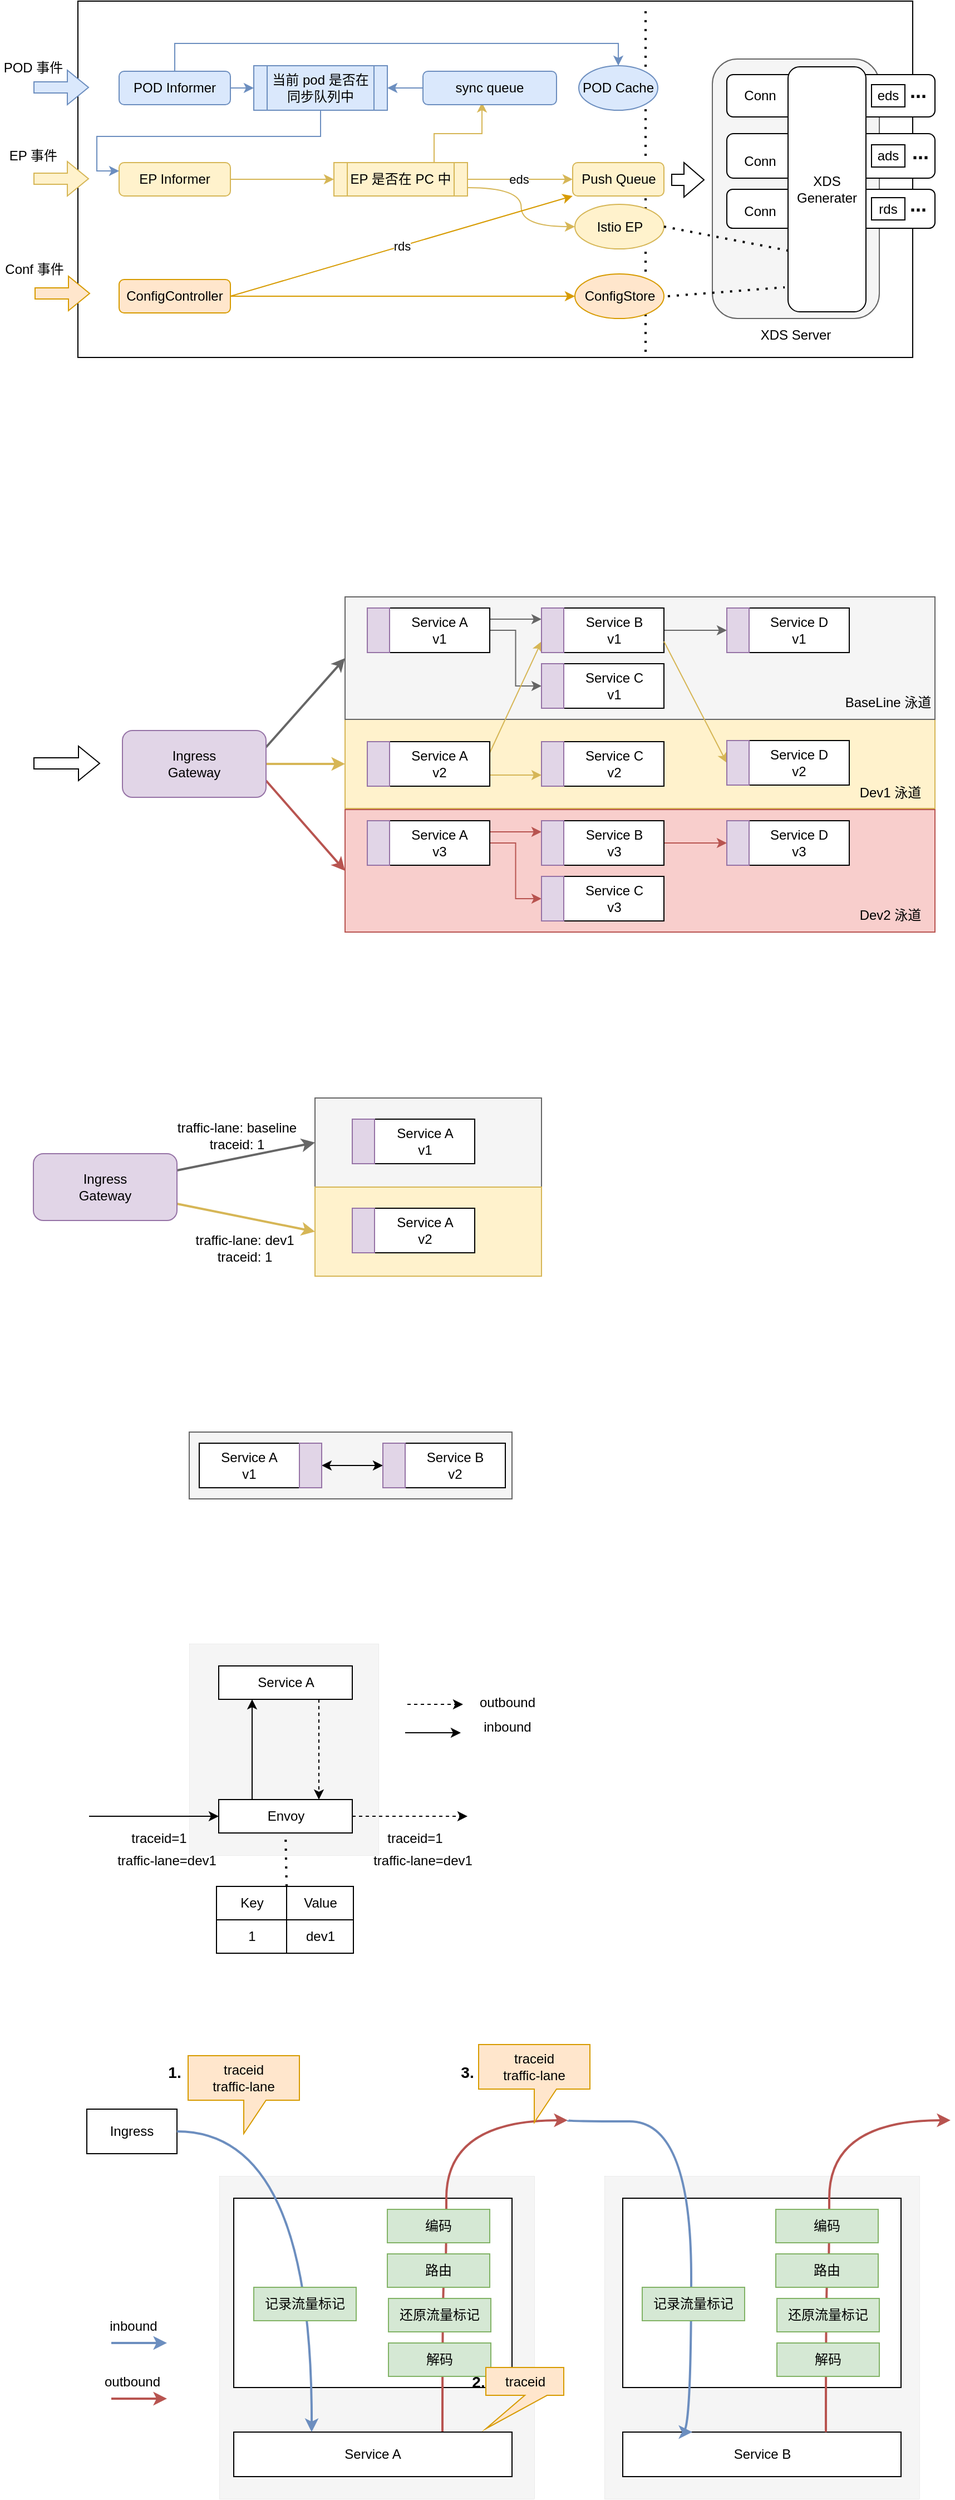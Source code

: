 <mxfile version="21.6.2" type="github">
  <diagram name="第 1 页" id="V9RR9HZRRGcWbTIDjm5j">
    <mxGraphModel dx="954" dy="615" grid="1" gridSize="10" guides="1" tooltips="1" connect="1" arrows="1" fold="1" page="1" pageScale="1" pageWidth="827" pageHeight="1169" math="0" shadow="0">
      <root>
        <mxCell id="0" />
        <mxCell id="1" parent="0" />
        <mxCell id="cus_bGk6iszRSvrOZf_j-224" value="" style="rounded=0;whiteSpace=wrap;html=1;strokeWidth=0;fillColor=#f5f5f5;fontColor=#333333;strokeColor=#666666;" vertex="1" parent="1">
          <mxGeometry x="247" y="2168" width="283" height="290" as="geometry" />
        </mxCell>
        <mxCell id="cus_bGk6iszRSvrOZf_j-151" value="" style="rounded=0;whiteSpace=wrap;html=1;fillColor=#fff2cc;strokeColor=#d6b656;" vertex="1" parent="1">
          <mxGeometry x="360" y="860" width="530" height="80" as="geometry" />
        </mxCell>
        <mxCell id="cus_bGk6iszRSvrOZf_j-143" value="" style="rounded=0;whiteSpace=wrap;html=1;fillColor=#f5f5f5;strokeColor=#666666;fontColor=#333333;" vertex="1" parent="1">
          <mxGeometry x="360" y="750" width="530" height="110" as="geometry" />
        </mxCell>
        <mxCell id="cus_bGk6iszRSvrOZf_j-70" value="" style="rounded=0;whiteSpace=wrap;html=1;" vertex="1" parent="1">
          <mxGeometry x="120" y="215" width="750" height="320" as="geometry" />
        </mxCell>
        <mxCell id="cus_bGk6iszRSvrOZf_j-106" value="" style="endArrow=none;dashed=1;html=1;dashPattern=1 3;strokeWidth=2;rounded=0;" edge="1" parent="1">
          <mxGeometry width="50" height="50" relative="1" as="geometry">
            <mxPoint x="630" y="530" as="sourcePoint" />
            <mxPoint x="630" y="220" as="targetPoint" />
          </mxGeometry>
        </mxCell>
        <mxCell id="cus_bGk6iszRSvrOZf_j-92" style="edgeStyle=orthogonalEdgeStyle;rounded=0;orthogonalLoop=1;jettySize=auto;html=1;exitX=1;exitY=0.5;exitDx=0;exitDy=0;entryX=0;entryY=0.5;entryDx=0;entryDy=0;fillColor=#fff2cc;strokeColor=#d6b656;" edge="1" parent="1" source="cus_bGk6iszRSvrOZf_j-1" target="cus_bGk6iszRSvrOZf_j-20">
          <mxGeometry relative="1" as="geometry" />
        </mxCell>
        <mxCell id="cus_bGk6iszRSvrOZf_j-99" style="rounded=0;orthogonalLoop=1;jettySize=auto;html=1;exitX=1;exitY=0.75;exitDx=0;exitDy=0;entryX=0;entryY=0.5;entryDx=0;entryDy=0;fillColor=#fff2cc;strokeColor=#d6b656;edgeStyle=orthogonalEdgeStyle;curved=1;" edge="1" parent="1" source="cus_bGk6iszRSvrOZf_j-20" target="cus_bGk6iszRSvrOZf_j-54">
          <mxGeometry relative="1" as="geometry" />
        </mxCell>
        <mxCell id="cus_bGk6iszRSvrOZf_j-1" value="EP Informer" style="rounded=1;whiteSpace=wrap;html=1;fillColor=#fff2cc;strokeColor=#d6b656;" vertex="1" parent="1">
          <mxGeometry x="157" y="360" width="100" height="30" as="geometry" />
        </mxCell>
        <mxCell id="cus_bGk6iszRSvrOZf_j-12" style="edgeStyle=orthogonalEdgeStyle;rounded=0;orthogonalLoop=1;jettySize=auto;html=1;exitX=1;exitY=0.5;exitDx=0;exitDy=0;entryX=0;entryY=0.5;entryDx=0;entryDy=0;fillColor=#dae8fc;strokeColor=#6c8ebf;" edge="1" parent="1" source="cus_bGk6iszRSvrOZf_j-2" target="cus_bGk6iszRSvrOZf_j-6">
          <mxGeometry relative="1" as="geometry" />
        </mxCell>
        <mxCell id="cus_bGk6iszRSvrOZf_j-90" style="edgeStyle=orthogonalEdgeStyle;rounded=0;orthogonalLoop=1;jettySize=auto;html=1;exitX=0.5;exitY=0;exitDx=0;exitDy=0;entryX=0.5;entryY=0;entryDx=0;entryDy=0;fillColor=#dae8fc;strokeColor=#6c8ebf;" edge="1" parent="1" source="cus_bGk6iszRSvrOZf_j-2" target="cus_bGk6iszRSvrOZf_j-3">
          <mxGeometry relative="1" as="geometry" />
        </mxCell>
        <mxCell id="cus_bGk6iszRSvrOZf_j-2" value="POD Informer" style="rounded=1;whiteSpace=wrap;html=1;fillColor=#dae8fc;strokeColor=#6c8ebf;" vertex="1" parent="1">
          <mxGeometry x="157" y="278" width="100" height="30" as="geometry" />
        </mxCell>
        <mxCell id="cus_bGk6iszRSvrOZf_j-88" style="edgeStyle=orthogonalEdgeStyle;rounded=0;orthogonalLoop=1;jettySize=auto;html=1;exitX=0.5;exitY=1;exitDx=0;exitDy=0;entryX=0;entryY=0.25;entryDx=0;entryDy=0;fillColor=#dae8fc;strokeColor=#6c8ebf;" edge="1" parent="1" source="cus_bGk6iszRSvrOZf_j-6" target="cus_bGk6iszRSvrOZf_j-1">
          <mxGeometry relative="1" as="geometry" />
        </mxCell>
        <mxCell id="cus_bGk6iszRSvrOZf_j-6" value="当前 pod 是否在同步队列中" style="shape=process;whiteSpace=wrap;html=1;backgroundOutline=1;fillColor=#dae8fc;strokeColor=#6c8ebf;" vertex="1" parent="1">
          <mxGeometry x="278" y="273" width="120" height="40" as="geometry" />
        </mxCell>
        <mxCell id="cus_bGk6iszRSvrOZf_j-94" style="edgeStyle=orthogonalEdgeStyle;rounded=0;orthogonalLoop=1;jettySize=auto;html=1;exitX=0.75;exitY=0;exitDx=0;exitDy=0;entryX=0.442;entryY=0.933;entryDx=0;entryDy=0;entryPerimeter=0;fillColor=#fff2cc;strokeColor=#d6b656;" edge="1" parent="1" source="cus_bGk6iszRSvrOZf_j-20" target="cus_bGk6iszRSvrOZf_j-11">
          <mxGeometry relative="1" as="geometry" />
        </mxCell>
        <mxCell id="cus_bGk6iszRSvrOZf_j-96" style="rounded=0;orthogonalLoop=1;jettySize=auto;html=1;exitX=1;exitY=0.5;exitDx=0;exitDy=0;entryX=0;entryY=0.5;entryDx=0;entryDy=0;fillColor=#fff2cc;strokeColor=#d6b656;" edge="1" parent="1" source="cus_bGk6iszRSvrOZf_j-20" target="cus_bGk6iszRSvrOZf_j-32">
          <mxGeometry relative="1" as="geometry" />
        </mxCell>
        <mxCell id="cus_bGk6iszRSvrOZf_j-120" value="eds" style="edgeLabel;html=1;align=center;verticalAlign=middle;resizable=0;points=[];" vertex="1" connectable="0" parent="cus_bGk6iszRSvrOZf_j-96">
          <mxGeometry x="-0.026" relative="1" as="geometry">
            <mxPoint as="offset" />
          </mxGeometry>
        </mxCell>
        <mxCell id="cus_bGk6iszRSvrOZf_j-20" value="EP 是否在 PC 中" style="shape=process;whiteSpace=wrap;html=1;backgroundOutline=1;fillColor=#fff2cc;strokeColor=#d6b656;" vertex="1" parent="1">
          <mxGeometry x="350" y="360" width="120" height="30" as="geometry" />
        </mxCell>
        <mxCell id="cus_bGk6iszRSvrOZf_j-35" value="" style="rounded=1;whiteSpace=wrap;html=1;fillColor=#f5f5f5;fontColor=#333333;strokeColor=#666666;" vertex="1" parent="1">
          <mxGeometry x="690" y="267" width="150" height="233" as="geometry" />
        </mxCell>
        <mxCell id="cus_bGk6iszRSvrOZf_j-41" value="" style="rounded=1;whiteSpace=wrap;html=1;" vertex="1" parent="1">
          <mxGeometry x="703" y="281" width="187" height="38" as="geometry" />
        </mxCell>
        <mxCell id="cus_bGk6iszRSvrOZf_j-43" value="" style="rounded=1;whiteSpace=wrap;html=1;" vertex="1" parent="1">
          <mxGeometry x="703" y="334" width="187" height="40" as="geometry" />
        </mxCell>
        <mxCell id="cus_bGk6iszRSvrOZf_j-45" value="" style="rounded=1;whiteSpace=wrap;html=1;" vertex="1" parent="1">
          <mxGeometry x="703" y="384" width="187" height="35" as="geometry" />
        </mxCell>
        <mxCell id="cus_bGk6iszRSvrOZf_j-46" value="XDS&lt;br&gt;Generater" style="rounded=1;whiteSpace=wrap;html=1;" vertex="1" parent="1">
          <mxGeometry x="758" y="274" width="70" height="220" as="geometry" />
        </mxCell>
        <mxCell id="cus_bGk6iszRSvrOZf_j-47" value="eds" style="rounded=0;whiteSpace=wrap;html=1;" vertex="1" parent="1">
          <mxGeometry x="833" y="290" width="30" height="20" as="geometry" />
        </mxCell>
        <mxCell id="cus_bGk6iszRSvrOZf_j-48" value="ads" style="rounded=0;whiteSpace=wrap;html=1;" vertex="1" parent="1">
          <mxGeometry x="833" y="344" width="30" height="20" as="geometry" />
        </mxCell>
        <mxCell id="cus_bGk6iszRSvrOZf_j-50" value="rds" style="rounded=0;whiteSpace=wrap;html=1;" vertex="1" parent="1">
          <mxGeometry x="833" y="391.5" width="30" height="20" as="geometry" />
        </mxCell>
        <mxCell id="cus_bGk6iszRSvrOZf_j-51" value="Conn" style="text;html=1;strokeColor=none;fillColor=none;align=center;verticalAlign=middle;whiteSpace=wrap;rounded=0;" vertex="1" parent="1">
          <mxGeometry x="703" y="285" width="60" height="30" as="geometry" />
        </mxCell>
        <mxCell id="cus_bGk6iszRSvrOZf_j-52" value="Conn" style="text;html=1;strokeColor=none;fillColor=none;align=center;verticalAlign=middle;whiteSpace=wrap;rounded=0;" vertex="1" parent="1">
          <mxGeometry x="703" y="344" width="60" height="30" as="geometry" />
        </mxCell>
        <mxCell id="cus_bGk6iszRSvrOZf_j-53" value="Conn" style="text;html=1;strokeColor=none;fillColor=none;align=center;verticalAlign=middle;whiteSpace=wrap;rounded=0;" vertex="1" parent="1">
          <mxGeometry x="703" y="389" width="60" height="30" as="geometry" />
        </mxCell>
        <mxCell id="cus_bGk6iszRSvrOZf_j-54" value="Istio EP" style="ellipse;whiteSpace=wrap;html=1;fillColor=#fff2cc;strokeColor=#d6b656;" vertex="1" parent="1">
          <mxGeometry x="566.5" y="397.5" width="80" height="40" as="geometry" />
        </mxCell>
        <mxCell id="cus_bGk6iszRSvrOZf_j-80" style="rounded=0;orthogonalLoop=1;jettySize=auto;html=1;exitX=1;exitY=0.5;exitDx=0;exitDy=0;entryX=0;entryY=0.5;entryDx=0;entryDy=0;fillColor=#ffe6cc;strokeColor=#d79b00;" edge="1" parent="1" source="cus_bGk6iszRSvrOZf_j-61" target="cus_bGk6iszRSvrOZf_j-62">
          <mxGeometry relative="1" as="geometry" />
        </mxCell>
        <mxCell id="cus_bGk6iszRSvrOZf_j-119" style="rounded=0;orthogonalLoop=1;jettySize=auto;html=1;exitX=1;exitY=0.5;exitDx=0;exitDy=0;entryX=0;entryY=1;entryDx=0;entryDy=0;fillColor=#ffe6cc;strokeColor=#d79b00;" edge="1" parent="1" source="cus_bGk6iszRSvrOZf_j-61" target="cus_bGk6iszRSvrOZf_j-32">
          <mxGeometry relative="1" as="geometry" />
        </mxCell>
        <mxCell id="cus_bGk6iszRSvrOZf_j-121" value="rds" style="edgeLabel;html=1;align=center;verticalAlign=middle;resizable=0;points=[];" vertex="1" connectable="0" parent="cus_bGk6iszRSvrOZf_j-119">
          <mxGeometry x="0.002" relative="1" as="geometry">
            <mxPoint as="offset" />
          </mxGeometry>
        </mxCell>
        <mxCell id="cus_bGk6iszRSvrOZf_j-61" value="ConfigController" style="rounded=1;whiteSpace=wrap;html=1;fillColor=#ffe6cc;strokeColor=#d79b00;" vertex="1" parent="1">
          <mxGeometry x="157" y="465" width="100" height="30" as="geometry" />
        </mxCell>
        <mxCell id="cus_bGk6iszRSvrOZf_j-62" value="ConfigStore" style="ellipse;whiteSpace=wrap;html=1;fillColor=#ffe6cc;strokeColor=#d79b00;" vertex="1" parent="1">
          <mxGeometry x="566.5" y="460" width="80" height="40" as="geometry" />
        </mxCell>
        <mxCell id="cus_bGk6iszRSvrOZf_j-3" value="POD Cache" style="ellipse;whiteSpace=wrap;html=1;fillColor=#dae8fc;strokeColor=#6c8ebf;" vertex="1" parent="1">
          <mxGeometry x="570" y="273" width="71" height="40" as="geometry" />
        </mxCell>
        <mxCell id="cus_bGk6iszRSvrOZf_j-32" value="Push Queue" style="rounded=1;whiteSpace=wrap;html=1;fillColor=#fff2cc;strokeColor=#d6b656;" vertex="1" parent="1">
          <mxGeometry x="564.5" y="360" width="82" height="30" as="geometry" />
        </mxCell>
        <mxCell id="cus_bGk6iszRSvrOZf_j-93" style="edgeStyle=orthogonalEdgeStyle;rounded=0;orthogonalLoop=1;jettySize=auto;html=1;exitX=0;exitY=0.5;exitDx=0;exitDy=0;entryX=1;entryY=0.5;entryDx=0;entryDy=0;fillColor=#dae8fc;strokeColor=#6c8ebf;" edge="1" parent="1" source="cus_bGk6iszRSvrOZf_j-11" target="cus_bGk6iszRSvrOZf_j-6">
          <mxGeometry relative="1" as="geometry" />
        </mxCell>
        <mxCell id="cus_bGk6iszRSvrOZf_j-11" value="sync queue" style="rounded=1;whiteSpace=wrap;html=1;fillColor=#dae8fc;strokeColor=#6c8ebf;" vertex="1" parent="1">
          <mxGeometry x="430" y="278" width="120" height="30" as="geometry" />
        </mxCell>
        <mxCell id="cus_bGk6iszRSvrOZf_j-101" value="" style="shape=flexArrow;endArrow=classic;html=1;rounded=0;width=10;endSize=5.67;" edge="1" parent="1">
          <mxGeometry width="50" height="50" relative="1" as="geometry">
            <mxPoint x="653" y="375.5" as="sourcePoint" />
            <mxPoint x="683" y="375.5" as="targetPoint" />
          </mxGeometry>
        </mxCell>
        <mxCell id="cus_bGk6iszRSvrOZf_j-103" value="" style="endArrow=none;dashed=1;html=1;dashPattern=1 3;strokeWidth=2;rounded=0;entryX=0;entryY=0.75;entryDx=0;entryDy=0;exitX=1;exitY=0.5;exitDx=0;exitDy=0;" edge="1" parent="1" source="cus_bGk6iszRSvrOZf_j-54" target="cus_bGk6iszRSvrOZf_j-46">
          <mxGeometry width="50" height="50" relative="1" as="geometry">
            <mxPoint x="460" y="590" as="sourcePoint" />
            <mxPoint x="510" y="540" as="targetPoint" />
          </mxGeometry>
        </mxCell>
        <mxCell id="cus_bGk6iszRSvrOZf_j-104" value="" style="endArrow=none;dashed=1;html=1;dashPattern=1 3;strokeWidth=2;rounded=0;entryX=-0.043;entryY=0.9;entryDx=0;entryDy=0;entryPerimeter=0;" edge="1" parent="1" target="cus_bGk6iszRSvrOZf_j-46">
          <mxGeometry width="50" height="50" relative="1" as="geometry">
            <mxPoint x="650" y="480" as="sourcePoint" />
            <mxPoint x="768" y="449" as="targetPoint" />
          </mxGeometry>
        </mxCell>
        <mxCell id="cus_bGk6iszRSvrOZf_j-107" value="XDS Server" style="text;html=1;strokeColor=none;fillColor=none;align=center;verticalAlign=middle;whiteSpace=wrap;rounded=0;" vertex="1" parent="1">
          <mxGeometry x="720" y="500" width="90" height="30" as="geometry" />
        </mxCell>
        <mxCell id="cus_bGk6iszRSvrOZf_j-108" value="&lt;font style=&quot;font-size: 18px;&quot;&gt;&lt;b&gt;...&lt;/b&gt;&lt;/font&gt;" style="text;html=1;strokeColor=none;fillColor=none;align=center;verticalAlign=middle;whiteSpace=wrap;rounded=0;" vertex="1" parent="1">
          <mxGeometry x="845" y="281" width="60" height="30" as="geometry" />
        </mxCell>
        <mxCell id="cus_bGk6iszRSvrOZf_j-110" value="&lt;font style=&quot;font-size: 18px;&quot;&gt;&lt;b&gt;...&lt;/b&gt;&lt;/font&gt;" style="text;html=1;strokeColor=none;fillColor=none;align=center;verticalAlign=middle;whiteSpace=wrap;rounded=0;" vertex="1" parent="1">
          <mxGeometry x="847" y="336" width="60" height="30" as="geometry" />
        </mxCell>
        <mxCell id="cus_bGk6iszRSvrOZf_j-111" value="&lt;font style=&quot;font-size: 18px;&quot;&gt;&lt;b&gt;...&lt;/b&gt;&lt;/font&gt;" style="text;html=1;strokeColor=none;fillColor=none;align=center;verticalAlign=middle;whiteSpace=wrap;rounded=0;" vertex="1" parent="1">
          <mxGeometry x="845" y="383" width="60" height="30" as="geometry" />
        </mxCell>
        <mxCell id="cus_bGk6iszRSvrOZf_j-112" value="" style="shape=flexArrow;endArrow=classic;html=1;rounded=0;fillColor=#dae8fc;strokeColor=#6c8ebf;" edge="1" parent="1">
          <mxGeometry width="50" height="50" relative="1" as="geometry">
            <mxPoint x="80" y="292.5" as="sourcePoint" />
            <mxPoint x="130" y="292.5" as="targetPoint" />
          </mxGeometry>
        </mxCell>
        <mxCell id="cus_bGk6iszRSvrOZf_j-113" value="POD 事件" style="text;html=1;strokeColor=none;fillColor=none;align=center;verticalAlign=middle;whiteSpace=wrap;rounded=0;" vertex="1" parent="1">
          <mxGeometry x="50" y="260" width="60" height="30" as="geometry" />
        </mxCell>
        <mxCell id="cus_bGk6iszRSvrOZf_j-114" value="" style="shape=flexArrow;endArrow=classic;html=1;rounded=0;fillColor=#fff2cc;strokeColor=#d6b656;" edge="1" parent="1">
          <mxGeometry width="50" height="50" relative="1" as="geometry">
            <mxPoint x="80" y="374.5" as="sourcePoint" />
            <mxPoint x="130" y="374.5" as="targetPoint" />
          </mxGeometry>
        </mxCell>
        <mxCell id="cus_bGk6iszRSvrOZf_j-115" value="EP 事件" style="text;html=1;strokeColor=none;fillColor=none;align=center;verticalAlign=middle;whiteSpace=wrap;rounded=0;" vertex="1" parent="1">
          <mxGeometry x="50" y="339" width="60" height="30" as="geometry" />
        </mxCell>
        <mxCell id="cus_bGk6iszRSvrOZf_j-116" value="" style="shape=flexArrow;endArrow=classic;html=1;rounded=0;fillColor=#ffe6cc;strokeColor=#d79b00;" edge="1" parent="1">
          <mxGeometry width="50" height="50" relative="1" as="geometry">
            <mxPoint x="81" y="477.5" as="sourcePoint" />
            <mxPoint x="131" y="477.5" as="targetPoint" />
          </mxGeometry>
        </mxCell>
        <mxCell id="cus_bGk6iszRSvrOZf_j-118" value="Conf 事件" style="text;html=1;strokeColor=none;fillColor=none;align=center;verticalAlign=middle;whiteSpace=wrap;rounded=0;" vertex="1" parent="1">
          <mxGeometry x="51" y="440.5" width="60" height="30" as="geometry" />
        </mxCell>
        <mxCell id="cus_bGk6iszRSvrOZf_j-164" style="rounded=0;orthogonalLoop=1;jettySize=auto;html=1;exitX=1;exitY=0.25;exitDx=0;exitDy=0;entryX=0;entryY=0.5;entryDx=0;entryDy=0;strokeWidth=2;fillColor=#f5f5f5;strokeColor=#666666;" edge="1" parent="1" source="cus_bGk6iszRSvrOZf_j-122" target="cus_bGk6iszRSvrOZf_j-143">
          <mxGeometry relative="1" as="geometry" />
        </mxCell>
        <mxCell id="cus_bGk6iszRSvrOZf_j-165" style="edgeStyle=orthogonalEdgeStyle;rounded=0;orthogonalLoop=1;jettySize=auto;html=1;exitX=1;exitY=0.5;exitDx=0;exitDy=0;entryX=0;entryY=0.5;entryDx=0;entryDy=0;strokeWidth=2;fillColor=#fff2cc;strokeColor=#d6b656;" edge="1" parent="1" source="cus_bGk6iszRSvrOZf_j-122" target="cus_bGk6iszRSvrOZf_j-151">
          <mxGeometry relative="1" as="geometry" />
        </mxCell>
        <mxCell id="cus_bGk6iszRSvrOZf_j-166" style="rounded=0;orthogonalLoop=1;jettySize=auto;html=1;exitX=1;exitY=0.75;exitDx=0;exitDy=0;entryX=0;entryY=0.5;entryDx=0;entryDy=0;strokeWidth=2;fillColor=#f8cecc;strokeColor=#b85450;" edge="1" parent="1" source="cus_bGk6iszRSvrOZf_j-122" target="cus_bGk6iszRSvrOZf_j-152">
          <mxGeometry relative="1" as="geometry" />
        </mxCell>
        <mxCell id="cus_bGk6iszRSvrOZf_j-122" value="Ingress &lt;br&gt;Gateway" style="rounded=1;whiteSpace=wrap;html=1;fillColor=#e1d5e7;strokeColor=#9673a6;" vertex="1" parent="1">
          <mxGeometry x="160" y="870" width="129" height="60" as="geometry" />
        </mxCell>
        <mxCell id="cus_bGk6iszRSvrOZf_j-123" value="" style="shape=flexArrow;endArrow=classic;html=1;rounded=0;" edge="1" parent="1">
          <mxGeometry width="50" height="50" relative="1" as="geometry">
            <mxPoint x="80" y="899.5" as="sourcePoint" />
            <mxPoint x="140" y="899.5" as="targetPoint" />
          </mxGeometry>
        </mxCell>
        <mxCell id="cus_bGk6iszRSvrOZf_j-139" style="edgeStyle=orthogonalEdgeStyle;rounded=0;orthogonalLoop=1;jettySize=auto;html=1;exitX=1;exitY=0.25;exitDx=0;exitDy=0;entryX=0;entryY=0.25;entryDx=0;entryDy=0;fillColor=#f5f5f5;strokeColor=#666666;" edge="1" parent="1" source="cus_bGk6iszRSvrOZf_j-127" target="cus_bGk6iszRSvrOZf_j-134">
          <mxGeometry relative="1" as="geometry" />
        </mxCell>
        <mxCell id="cus_bGk6iszRSvrOZf_j-140" style="edgeStyle=orthogonalEdgeStyle;rounded=0;orthogonalLoop=1;jettySize=auto;html=1;exitX=1;exitY=0.5;exitDx=0;exitDy=0;entryX=0;entryY=0.5;entryDx=0;entryDy=0;fillColor=#f5f5f5;strokeColor=#666666;" edge="1" parent="1" source="cus_bGk6iszRSvrOZf_j-127" target="cus_bGk6iszRSvrOZf_j-136">
          <mxGeometry relative="1" as="geometry" />
        </mxCell>
        <mxCell id="cus_bGk6iszRSvrOZf_j-127" value="Service A&lt;br&gt;v1" style="rounded=0;whiteSpace=wrap;html=1;shadow=0;" vertex="1" parent="1">
          <mxGeometry x="400" y="760" width="90" height="40" as="geometry" />
        </mxCell>
        <mxCell id="cus_bGk6iszRSvrOZf_j-128" value="" style="rounded=0;whiteSpace=wrap;html=1;fillColor=#e1d5e7;strokeColor=#9673a6;shadow=0;" vertex="1" parent="1">
          <mxGeometry x="380" y="760" width="20" height="40" as="geometry" />
        </mxCell>
        <mxCell id="cus_bGk6iszRSvrOZf_j-146" style="edgeStyle=orthogonalEdgeStyle;rounded=0;orthogonalLoop=1;jettySize=auto;html=1;exitX=1;exitY=0.75;exitDx=0;exitDy=0;entryX=0;entryY=0.75;entryDx=0;entryDy=0;fillColor=#fff2cc;strokeColor=#d6b656;" edge="1" parent="1" source="cus_bGk6iszRSvrOZf_j-129" target="cus_bGk6iszRSvrOZf_j-145">
          <mxGeometry relative="1" as="geometry" />
        </mxCell>
        <mxCell id="cus_bGk6iszRSvrOZf_j-147" style="rounded=0;orthogonalLoop=1;jettySize=auto;html=1;exitX=1;exitY=0.25;exitDx=0;exitDy=0;entryX=0;entryY=0.75;entryDx=0;entryDy=0;fillColor=#fff2cc;strokeColor=#d6b656;" edge="1" parent="1" source="cus_bGk6iszRSvrOZf_j-129" target="cus_bGk6iszRSvrOZf_j-134">
          <mxGeometry relative="1" as="geometry" />
        </mxCell>
        <mxCell id="cus_bGk6iszRSvrOZf_j-129" value="Service A&lt;br&gt;v2" style="rounded=0;whiteSpace=wrap;html=1;shadow=0;" vertex="1" parent="1">
          <mxGeometry x="400" y="880" width="90" height="40" as="geometry" />
        </mxCell>
        <mxCell id="cus_bGk6iszRSvrOZf_j-130" value="" style="rounded=0;whiteSpace=wrap;html=1;fillColor=#e1d5e7;strokeColor=#9673a6;shadow=0;" vertex="1" parent="1">
          <mxGeometry x="380" y="880" width="20" height="40" as="geometry" />
        </mxCell>
        <mxCell id="cus_bGk6iszRSvrOZf_j-142" style="edgeStyle=orthogonalEdgeStyle;rounded=0;orthogonalLoop=1;jettySize=auto;html=1;exitX=1;exitY=0.5;exitDx=0;exitDy=0;entryX=0;entryY=0.5;entryDx=0;entryDy=0;fillColor=#f5f5f5;strokeColor=#666666;" edge="1" parent="1" source="cus_bGk6iszRSvrOZf_j-133" target="cus_bGk6iszRSvrOZf_j-138">
          <mxGeometry relative="1" as="geometry" />
        </mxCell>
        <mxCell id="cus_bGk6iszRSvrOZf_j-133" value="Service B&lt;br&gt;v1" style="rounded=0;whiteSpace=wrap;html=1;shadow=0;" vertex="1" parent="1">
          <mxGeometry x="556.5" y="760" width="90" height="40" as="geometry" />
        </mxCell>
        <mxCell id="cus_bGk6iszRSvrOZf_j-134" value="" style="rounded=0;whiteSpace=wrap;html=1;fillColor=#e1d5e7;strokeColor=#9673a6;shadow=0;" vertex="1" parent="1">
          <mxGeometry x="536.5" y="760" width="20" height="40" as="geometry" />
        </mxCell>
        <mxCell id="cus_bGk6iszRSvrOZf_j-135" value="Service C&lt;br&gt;v1" style="rounded=0;whiteSpace=wrap;html=1;shadow=0;" vertex="1" parent="1">
          <mxGeometry x="556.5" y="810" width="90" height="40" as="geometry" />
        </mxCell>
        <mxCell id="cus_bGk6iszRSvrOZf_j-136" value="" style="rounded=0;whiteSpace=wrap;html=1;fillColor=#e1d5e7;strokeColor=#9673a6;shadow=0;" vertex="1" parent="1">
          <mxGeometry x="536.5" y="810" width="20" height="40" as="geometry" />
        </mxCell>
        <mxCell id="cus_bGk6iszRSvrOZf_j-137" value="Service D&lt;br&gt;v1" style="rounded=0;whiteSpace=wrap;html=1;shadow=0;" vertex="1" parent="1">
          <mxGeometry x="723" y="760" width="90" height="40" as="geometry" />
        </mxCell>
        <mxCell id="cus_bGk6iszRSvrOZf_j-138" value="" style="rounded=0;whiteSpace=wrap;html=1;fillColor=#e1d5e7;strokeColor=#9673a6;shadow=0;" vertex="1" parent="1">
          <mxGeometry x="703" y="760" width="20" height="40" as="geometry" />
        </mxCell>
        <mxCell id="cus_bGk6iszRSvrOZf_j-150" style="rounded=0;orthogonalLoop=1;jettySize=auto;html=1;exitX=1;exitY=0.75;exitDx=0;exitDy=0;entryX=0;entryY=0.5;entryDx=0;entryDy=0;fillColor=#fff2cc;strokeColor=#d6b656;" edge="1" parent="1" source="cus_bGk6iszRSvrOZf_j-133" target="cus_bGk6iszRSvrOZf_j-149">
          <mxGeometry relative="1" as="geometry" />
        </mxCell>
        <mxCell id="cus_bGk6iszRSvrOZf_j-144" value="Service C&lt;br&gt;v2" style="rounded=0;whiteSpace=wrap;html=1;shadow=0;" vertex="1" parent="1">
          <mxGeometry x="556.5" y="880" width="90" height="40" as="geometry" />
        </mxCell>
        <mxCell id="cus_bGk6iszRSvrOZf_j-145" value="" style="rounded=0;whiteSpace=wrap;html=1;fillColor=#e1d5e7;strokeColor=#9673a6;shadow=0;" vertex="1" parent="1">
          <mxGeometry x="536.5" y="880" width="20" height="40" as="geometry" />
        </mxCell>
        <mxCell id="cus_bGk6iszRSvrOZf_j-148" value="Service D&lt;br&gt;v2" style="rounded=0;whiteSpace=wrap;html=1;shadow=0;" vertex="1" parent="1">
          <mxGeometry x="723" y="879" width="90" height="40" as="geometry" />
        </mxCell>
        <mxCell id="cus_bGk6iszRSvrOZf_j-149" value="" style="rounded=0;whiteSpace=wrap;html=1;fillColor=#e1d5e7;strokeColor=#9673a6;shadow=0;" vertex="1" parent="1">
          <mxGeometry x="703" y="879" width="20" height="40" as="geometry" />
        </mxCell>
        <mxCell id="cus_bGk6iszRSvrOZf_j-152" value="" style="rounded=0;whiteSpace=wrap;html=1;fillColor=#f8cecc;strokeColor=#b85450;" vertex="1" parent="1">
          <mxGeometry x="360" y="941" width="530" height="110" as="geometry" />
        </mxCell>
        <mxCell id="cus_bGk6iszRSvrOZf_j-153" style="edgeStyle=orthogonalEdgeStyle;rounded=0;orthogonalLoop=1;jettySize=auto;html=1;exitX=1;exitY=0.25;exitDx=0;exitDy=0;entryX=0;entryY=0.25;entryDx=0;entryDy=0;fillColor=#f8cecc;strokeColor=#b85450;" edge="1" parent="1" source="cus_bGk6iszRSvrOZf_j-155" target="cus_bGk6iszRSvrOZf_j-159">
          <mxGeometry relative="1" as="geometry" />
        </mxCell>
        <mxCell id="cus_bGk6iszRSvrOZf_j-154" style="edgeStyle=orthogonalEdgeStyle;rounded=0;orthogonalLoop=1;jettySize=auto;html=1;exitX=1;exitY=0.5;exitDx=0;exitDy=0;entryX=0;entryY=0.5;entryDx=0;entryDy=0;fillColor=#f8cecc;strokeColor=#b85450;" edge="1" parent="1" source="cus_bGk6iszRSvrOZf_j-155" target="cus_bGk6iszRSvrOZf_j-161">
          <mxGeometry relative="1" as="geometry" />
        </mxCell>
        <mxCell id="cus_bGk6iszRSvrOZf_j-155" value="Service A&lt;br&gt;v3" style="rounded=0;whiteSpace=wrap;html=1;shadow=0;" vertex="1" parent="1">
          <mxGeometry x="400" y="951" width="90" height="40" as="geometry" />
        </mxCell>
        <mxCell id="cus_bGk6iszRSvrOZf_j-156" value="" style="rounded=0;whiteSpace=wrap;html=1;fillColor=#e1d5e7;strokeColor=#9673a6;shadow=0;" vertex="1" parent="1">
          <mxGeometry x="380" y="951" width="20" height="40" as="geometry" />
        </mxCell>
        <mxCell id="cus_bGk6iszRSvrOZf_j-157" style="edgeStyle=orthogonalEdgeStyle;rounded=0;orthogonalLoop=1;jettySize=auto;html=1;exitX=1;exitY=0.5;exitDx=0;exitDy=0;entryX=0;entryY=0.5;entryDx=0;entryDy=0;fillColor=#f8cecc;strokeColor=#b85450;" edge="1" parent="1" source="cus_bGk6iszRSvrOZf_j-158" target="cus_bGk6iszRSvrOZf_j-163">
          <mxGeometry relative="1" as="geometry" />
        </mxCell>
        <mxCell id="cus_bGk6iszRSvrOZf_j-158" value="Service B&lt;br&gt;v3" style="rounded=0;whiteSpace=wrap;html=1;shadow=0;" vertex="1" parent="1">
          <mxGeometry x="556.5" y="951" width="90" height="40" as="geometry" />
        </mxCell>
        <mxCell id="cus_bGk6iszRSvrOZf_j-159" value="" style="rounded=0;whiteSpace=wrap;html=1;fillColor=#e1d5e7;strokeColor=#9673a6;shadow=0;" vertex="1" parent="1">
          <mxGeometry x="536.5" y="951" width="20" height="40" as="geometry" />
        </mxCell>
        <mxCell id="cus_bGk6iszRSvrOZf_j-160" value="Service C&lt;br&gt;v3" style="rounded=0;whiteSpace=wrap;html=1;shadow=0;" vertex="1" parent="1">
          <mxGeometry x="556.5" y="1001" width="90" height="40" as="geometry" />
        </mxCell>
        <mxCell id="cus_bGk6iszRSvrOZf_j-161" value="" style="rounded=0;whiteSpace=wrap;html=1;fillColor=#e1d5e7;strokeColor=#9673a6;shadow=0;" vertex="1" parent="1">
          <mxGeometry x="536.5" y="1001" width="20" height="40" as="geometry" />
        </mxCell>
        <mxCell id="cus_bGk6iszRSvrOZf_j-162" value="Service D&lt;br&gt;v3" style="rounded=0;whiteSpace=wrap;html=1;shadow=0;" vertex="1" parent="1">
          <mxGeometry x="723" y="951" width="90" height="40" as="geometry" />
        </mxCell>
        <mxCell id="cus_bGk6iszRSvrOZf_j-163" value="" style="rounded=0;whiteSpace=wrap;html=1;fillColor=#e1d5e7;strokeColor=#9673a6;shadow=0;" vertex="1" parent="1">
          <mxGeometry x="703" y="951" width="20" height="40" as="geometry" />
        </mxCell>
        <mxCell id="cus_bGk6iszRSvrOZf_j-167" value="BaseLine 泳道" style="text;html=1;strokeColor=none;fillColor=none;align=center;verticalAlign=middle;whiteSpace=wrap;rounded=0;" vertex="1" parent="1">
          <mxGeometry x="808" y="830" width="80" height="30" as="geometry" />
        </mxCell>
        <mxCell id="cus_bGk6iszRSvrOZf_j-168" value="Dev1 泳道" style="text;html=1;strokeColor=none;fillColor=none;align=center;verticalAlign=middle;whiteSpace=wrap;rounded=0;" vertex="1" parent="1">
          <mxGeometry x="810" y="911" width="80" height="30" as="geometry" />
        </mxCell>
        <mxCell id="cus_bGk6iszRSvrOZf_j-169" value="Dev2 泳道" style="text;html=1;strokeColor=none;fillColor=none;align=center;verticalAlign=middle;whiteSpace=wrap;rounded=0;" vertex="1" parent="1">
          <mxGeometry x="810" y="1021" width="80" height="30" as="geometry" />
        </mxCell>
        <mxCell id="cus_bGk6iszRSvrOZf_j-177" style="rounded=0;orthogonalLoop=1;jettySize=auto;html=1;exitX=1;exitY=0.25;exitDx=0;exitDy=0;entryX=0;entryY=0.5;entryDx=0;entryDy=0;strokeWidth=2;fillColor=#f5f5f5;strokeColor=#666666;" edge="1" parent="1" source="cus_bGk6iszRSvrOZf_j-170" target="cus_bGk6iszRSvrOZf_j-171">
          <mxGeometry relative="1" as="geometry" />
        </mxCell>
        <mxCell id="cus_bGk6iszRSvrOZf_j-178" style="rounded=0;orthogonalLoop=1;jettySize=auto;html=1;exitX=1;exitY=0.75;exitDx=0;exitDy=0;entryX=0;entryY=0.5;entryDx=0;entryDy=0;strokeWidth=2;fillColor=#fff2cc;strokeColor=#d6b656;" edge="1" parent="1" source="cus_bGk6iszRSvrOZf_j-170" target="cus_bGk6iszRSvrOZf_j-174">
          <mxGeometry relative="1" as="geometry" />
        </mxCell>
        <mxCell id="cus_bGk6iszRSvrOZf_j-170" value="Ingress &lt;br&gt;Gateway" style="rounded=1;whiteSpace=wrap;html=1;fillColor=#e1d5e7;strokeColor=#9673a6;" vertex="1" parent="1">
          <mxGeometry x="80" y="1250" width="129" height="60" as="geometry" />
        </mxCell>
        <mxCell id="cus_bGk6iszRSvrOZf_j-171" value="" style="rounded=0;whiteSpace=wrap;html=1;fillColor=#f5f5f5;strokeColor=#666666;fontColor=#333333;" vertex="1" parent="1">
          <mxGeometry x="333" y="1200" width="203.5" height="80" as="geometry" />
        </mxCell>
        <mxCell id="cus_bGk6iszRSvrOZf_j-172" value="Service A&lt;br&gt;v1" style="rounded=0;whiteSpace=wrap;html=1;shadow=0;" vertex="1" parent="1">
          <mxGeometry x="386.5" y="1219" width="90" height="40" as="geometry" />
        </mxCell>
        <mxCell id="cus_bGk6iszRSvrOZf_j-173" value="" style="rounded=0;whiteSpace=wrap;html=1;fillColor=#e1d5e7;strokeColor=#9673a6;shadow=0;" vertex="1" parent="1">
          <mxGeometry x="366.5" y="1219" width="20" height="40" as="geometry" />
        </mxCell>
        <mxCell id="cus_bGk6iszRSvrOZf_j-174" value="" style="rounded=0;whiteSpace=wrap;html=1;fillColor=#fff2cc;strokeColor=#d6b656;" vertex="1" parent="1">
          <mxGeometry x="333" y="1280" width="203.5" height="80" as="geometry" />
        </mxCell>
        <mxCell id="cus_bGk6iszRSvrOZf_j-175" value="Service A&lt;br&gt;v2" style="rounded=0;whiteSpace=wrap;html=1;shadow=0;" vertex="1" parent="1">
          <mxGeometry x="386.5" y="1299" width="90" height="40" as="geometry" />
        </mxCell>
        <mxCell id="cus_bGk6iszRSvrOZf_j-176" value="" style="rounded=0;whiteSpace=wrap;html=1;fillColor=#e1d5e7;strokeColor=#9673a6;shadow=0;" vertex="1" parent="1">
          <mxGeometry x="366.5" y="1299" width="20" height="40" as="geometry" />
        </mxCell>
        <mxCell id="cus_bGk6iszRSvrOZf_j-179" value="traffic-lane: baseline&lt;br&gt;traceid: 1" style="text;html=1;strokeColor=none;fillColor=none;align=center;verticalAlign=middle;whiteSpace=wrap;rounded=0;" vertex="1" parent="1">
          <mxGeometry x="193" y="1219" width="140" height="30" as="geometry" />
        </mxCell>
        <mxCell id="cus_bGk6iszRSvrOZf_j-180" value="traffic-lane: dev1&lt;br&gt;traceid: 1" style="text;html=1;strokeColor=none;fillColor=none;align=center;verticalAlign=middle;whiteSpace=wrap;rounded=0;" vertex="1" parent="1">
          <mxGeometry x="200" y="1320" width="140" height="30" as="geometry" />
        </mxCell>
        <mxCell id="cus_bGk6iszRSvrOZf_j-181" value="" style="rounded=0;whiteSpace=wrap;html=1;fillColor=#f5f5f5;strokeColor=#666666;fontColor=#333333;" vertex="1" parent="1">
          <mxGeometry x="220" y="1500" width="290" height="60" as="geometry" />
        </mxCell>
        <mxCell id="cus_bGk6iszRSvrOZf_j-182" value="Service A&lt;br&gt;v1" style="rounded=0;whiteSpace=wrap;html=1;shadow=0;" vertex="1" parent="1">
          <mxGeometry x="229" y="1510" width="90" height="40" as="geometry" />
        </mxCell>
        <mxCell id="cus_bGk6iszRSvrOZf_j-188" style="edgeStyle=orthogonalEdgeStyle;rounded=0;orthogonalLoop=1;jettySize=auto;html=1;exitX=1;exitY=0.5;exitDx=0;exitDy=0;entryX=0;entryY=0.5;entryDx=0;entryDy=0;startArrow=classic;startFill=1;" edge="1" parent="1" source="cus_bGk6iszRSvrOZf_j-183" target="cus_bGk6iszRSvrOZf_j-186">
          <mxGeometry relative="1" as="geometry" />
        </mxCell>
        <mxCell id="cus_bGk6iszRSvrOZf_j-183" value="" style="rounded=0;whiteSpace=wrap;html=1;fillColor=#e1d5e7;strokeColor=#9673a6;shadow=0;" vertex="1" parent="1">
          <mxGeometry x="319" y="1510" width="20" height="40" as="geometry" />
        </mxCell>
        <mxCell id="cus_bGk6iszRSvrOZf_j-185" value="Service B&lt;br&gt;v2" style="rounded=0;whiteSpace=wrap;html=1;shadow=0;" vertex="1" parent="1">
          <mxGeometry x="414" y="1510" width="90" height="40" as="geometry" />
        </mxCell>
        <mxCell id="cus_bGk6iszRSvrOZf_j-186" value="" style="rounded=0;whiteSpace=wrap;html=1;fillColor=#e1d5e7;strokeColor=#9673a6;shadow=0;" vertex="1" parent="1">
          <mxGeometry x="394" y="1510" width="20" height="40" as="geometry" />
        </mxCell>
        <mxCell id="cus_bGk6iszRSvrOZf_j-190" value="" style="rounded=0;whiteSpace=wrap;html=1;fillColor=#f5f5f5;fontColor=#333333;strokeColor=#666666;strokeWidth=0;" vertex="1" parent="1">
          <mxGeometry x="220" y="1690" width="170" height="190" as="geometry" />
        </mxCell>
        <mxCell id="cus_bGk6iszRSvrOZf_j-193" style="edgeStyle=orthogonalEdgeStyle;rounded=0;orthogonalLoop=1;jettySize=auto;html=1;exitX=0.75;exitY=1;exitDx=0;exitDy=0;entryX=0.75;entryY=0;entryDx=0;entryDy=0;dashed=1;" edge="1" parent="1" source="cus_bGk6iszRSvrOZf_j-189" target="cus_bGk6iszRSvrOZf_j-191">
          <mxGeometry relative="1" as="geometry" />
        </mxCell>
        <mxCell id="cus_bGk6iszRSvrOZf_j-189" value="Service A" style="rounded=0;whiteSpace=wrap;html=1;" vertex="1" parent="1">
          <mxGeometry x="246.5" y="1710" width="120" height="30" as="geometry" />
        </mxCell>
        <mxCell id="cus_bGk6iszRSvrOZf_j-192" style="edgeStyle=orthogonalEdgeStyle;rounded=0;orthogonalLoop=1;jettySize=auto;html=1;exitX=0.25;exitY=0;exitDx=0;exitDy=0;entryX=0.25;entryY=1;entryDx=0;entryDy=0;" edge="1" parent="1" source="cus_bGk6iszRSvrOZf_j-191" target="cus_bGk6iszRSvrOZf_j-189">
          <mxGeometry relative="1" as="geometry" />
        </mxCell>
        <mxCell id="cus_bGk6iszRSvrOZf_j-191" value="Envoy" style="rounded=0;whiteSpace=wrap;html=1;" vertex="1" parent="1">
          <mxGeometry x="246.5" y="1830" width="120" height="30" as="geometry" />
        </mxCell>
        <mxCell id="cus_bGk6iszRSvrOZf_j-194" value="" style="endArrow=classic;html=1;rounded=0;entryX=0;entryY=0.5;entryDx=0;entryDy=0;" edge="1" parent="1" target="cus_bGk6iszRSvrOZf_j-191">
          <mxGeometry width="50" height="50" relative="1" as="geometry">
            <mxPoint x="130" y="1845" as="sourcePoint" />
            <mxPoint x="150" y="1840" as="targetPoint" />
          </mxGeometry>
        </mxCell>
        <mxCell id="cus_bGk6iszRSvrOZf_j-195" style="edgeStyle=orthogonalEdgeStyle;rounded=0;orthogonalLoop=1;jettySize=auto;html=1;exitX=1;exitY=0.5;exitDx=0;exitDy=0;dashed=1;" edge="1" parent="1" source="cus_bGk6iszRSvrOZf_j-191">
          <mxGeometry relative="1" as="geometry">
            <mxPoint x="347" y="1750" as="sourcePoint" />
            <mxPoint x="470" y="1845" as="targetPoint" />
          </mxGeometry>
        </mxCell>
        <mxCell id="cus_bGk6iszRSvrOZf_j-196" style="edgeStyle=orthogonalEdgeStyle;rounded=0;orthogonalLoop=1;jettySize=auto;html=1;dashed=1;" edge="1" parent="1">
          <mxGeometry relative="1" as="geometry">
            <mxPoint x="416" y="1744.5" as="sourcePoint" />
            <mxPoint x="466" y="1744.5" as="targetPoint" />
          </mxGeometry>
        </mxCell>
        <mxCell id="cus_bGk6iszRSvrOZf_j-197" value="outbound" style="text;html=1;strokeColor=none;fillColor=none;align=center;verticalAlign=middle;whiteSpace=wrap;rounded=0;" vertex="1" parent="1">
          <mxGeometry x="476" y="1728" width="60" height="30" as="geometry" />
        </mxCell>
        <mxCell id="cus_bGk6iszRSvrOZf_j-198" value="" style="endArrow=classic;html=1;rounded=0;" edge="1" parent="1">
          <mxGeometry width="50" height="50" relative="1" as="geometry">
            <mxPoint x="414" y="1770" as="sourcePoint" />
            <mxPoint x="464" y="1770" as="targetPoint" />
          </mxGeometry>
        </mxCell>
        <mxCell id="cus_bGk6iszRSvrOZf_j-199" value="inbound" style="text;html=1;strokeColor=none;fillColor=none;align=center;verticalAlign=middle;whiteSpace=wrap;rounded=0;" vertex="1" parent="1">
          <mxGeometry x="476" y="1750" width="60" height="30" as="geometry" />
        </mxCell>
        <mxCell id="cus_bGk6iszRSvrOZf_j-204" value="" style="rounded=0;whiteSpace=wrap;html=1;" vertex="1" parent="1">
          <mxGeometry x="244.5" y="1908" width="123" height="60" as="geometry" />
        </mxCell>
        <mxCell id="cus_bGk6iszRSvrOZf_j-205" value="Key" style="rounded=0;whiteSpace=wrap;html=1;" vertex="1" parent="1">
          <mxGeometry x="244.5" y="1908" width="63" height="30" as="geometry" />
        </mxCell>
        <mxCell id="cus_bGk6iszRSvrOZf_j-206" value="Value" style="rounded=0;whiteSpace=wrap;html=1;" vertex="1" parent="1">
          <mxGeometry x="307.5" y="1908" width="60" height="30" as="geometry" />
        </mxCell>
        <mxCell id="cus_bGk6iszRSvrOZf_j-207" value="1" style="rounded=0;whiteSpace=wrap;html=1;" vertex="1" parent="1">
          <mxGeometry x="244.5" y="1938" width="63" height="30" as="geometry" />
        </mxCell>
        <mxCell id="cus_bGk6iszRSvrOZf_j-208" value="dev1" style="rounded=0;whiteSpace=wrap;html=1;" vertex="1" parent="1">
          <mxGeometry x="307.5" y="1938" width="60" height="30" as="geometry" />
        </mxCell>
        <mxCell id="cus_bGk6iszRSvrOZf_j-209" value="" style="endArrow=none;dashed=1;html=1;dashPattern=1 3;strokeWidth=2;rounded=0;entryX=0.5;entryY=1;entryDx=0;entryDy=0;exitX=1;exitY=0;exitDx=0;exitDy=0;" edge="1" parent="1" source="cus_bGk6iszRSvrOZf_j-205" target="cus_bGk6iszRSvrOZf_j-191">
          <mxGeometry width="50" height="50" relative="1" as="geometry">
            <mxPoint x="120" y="2000" as="sourcePoint" />
            <mxPoint x="170" y="1950" as="targetPoint" />
          </mxGeometry>
        </mxCell>
        <mxCell id="cus_bGk6iszRSvrOZf_j-210" value="traceid=1" style="text;html=1;strokeColor=none;fillColor=none;align=center;verticalAlign=middle;whiteSpace=wrap;rounded=0;" vertex="1" parent="1">
          <mxGeometry x="163" y="1850" width="60" height="30" as="geometry" />
        </mxCell>
        <mxCell id="cus_bGk6iszRSvrOZf_j-212" value="traffic-lane=dev1" style="text;html=1;strokeColor=none;fillColor=none;align=center;verticalAlign=middle;whiteSpace=wrap;rounded=0;" vertex="1" parent="1">
          <mxGeometry x="150" y="1870" width="100" height="30" as="geometry" />
        </mxCell>
        <mxCell id="cus_bGk6iszRSvrOZf_j-213" value="traceid=1" style="text;html=1;strokeColor=none;fillColor=none;align=center;verticalAlign=middle;whiteSpace=wrap;rounded=0;" vertex="1" parent="1">
          <mxGeometry x="393" y="1850" width="60" height="30" as="geometry" />
        </mxCell>
        <mxCell id="cus_bGk6iszRSvrOZf_j-214" value="traffic-lane=dev1" style="text;html=1;strokeColor=none;fillColor=none;align=center;verticalAlign=middle;whiteSpace=wrap;rounded=0;" vertex="1" parent="1">
          <mxGeometry x="380" y="1870" width="100" height="30" as="geometry" />
        </mxCell>
        <mxCell id="cus_bGk6iszRSvrOZf_j-215" value="Ingress" style="rounded=0;whiteSpace=wrap;html=1;" vertex="1" parent="1">
          <mxGeometry x="128" y="2108" width="81" height="40" as="geometry" />
        </mxCell>
        <mxCell id="cus_bGk6iszRSvrOZf_j-216" value="" style="rounded=0;whiteSpace=wrap;html=1;" vertex="1" parent="1">
          <mxGeometry x="260" y="2188" width="250" height="170" as="geometry" />
        </mxCell>
        <mxCell id="cus_bGk6iszRSvrOZf_j-235" style="rounded=0;orthogonalLoop=1;jettySize=auto;html=1;exitX=0.75;exitY=0;exitDx=0;exitDy=0;strokeWidth=2;fillColor=#f8cecc;strokeColor=#b85450;edgeStyle=orthogonalEdgeStyle;curved=1;" edge="1" parent="1" source="cus_bGk6iszRSvrOZf_j-223">
          <mxGeometry relative="1" as="geometry">
            <mxPoint x="560" y="2118" as="targetPoint" />
            <Array as="points">
              <mxPoint x="448" y="2258" />
              <mxPoint x="451" y="2258" />
            </Array>
          </mxGeometry>
        </mxCell>
        <mxCell id="cus_bGk6iszRSvrOZf_j-223" value="Service A" style="rounded=0;whiteSpace=wrap;html=1;" vertex="1" parent="1">
          <mxGeometry x="260" y="2398" width="250" height="40" as="geometry" />
        </mxCell>
        <mxCell id="cus_bGk6iszRSvrOZf_j-222" style="edgeStyle=orthogonalEdgeStyle;rounded=0;orthogonalLoop=1;jettySize=auto;html=1;exitX=1;exitY=0.5;exitDx=0;exitDy=0;curved=1;fillColor=#dae8fc;strokeColor=#6c8ebf;strokeWidth=2;" edge="1" parent="1" source="cus_bGk6iszRSvrOZf_j-215">
          <mxGeometry relative="1" as="geometry">
            <mxPoint x="330" y="2398" as="targetPoint" />
          </mxGeometry>
        </mxCell>
        <mxCell id="cus_bGk6iszRSvrOZf_j-217" value="记录流量标记" style="rounded=0;whiteSpace=wrap;html=1;fillColor=#d5e8d4;strokeColor=#82b366;" vertex="1" parent="1">
          <mxGeometry x="278" y="2268" width="92" height="30" as="geometry" />
        </mxCell>
        <mxCell id="cus_bGk6iszRSvrOZf_j-225" value="" style="rounded=0;whiteSpace=wrap;html=1;strokeWidth=0;fillColor=#f5f5f5;fontColor=#333333;strokeColor=#666666;" vertex="1" parent="1">
          <mxGeometry x="593" y="2168" width="283" height="290" as="geometry" />
        </mxCell>
        <mxCell id="cus_bGk6iszRSvrOZf_j-226" value="" style="rounded=0;whiteSpace=wrap;html=1;" vertex="1" parent="1">
          <mxGeometry x="609.5" y="2188" width="250" height="170" as="geometry" />
        </mxCell>
        <mxCell id="cus_bGk6iszRSvrOZf_j-227" value="Service B" style="rounded=0;whiteSpace=wrap;html=1;" vertex="1" parent="1">
          <mxGeometry x="609.5" y="2398" width="250" height="40" as="geometry" />
        </mxCell>
        <mxCell id="cus_bGk6iszRSvrOZf_j-218" value="解码" style="rounded=0;whiteSpace=wrap;html=1;fillColor=#d5e8d4;strokeColor=#82b366;" vertex="1" parent="1">
          <mxGeometry x="399" y="2318" width="92" height="30" as="geometry" />
        </mxCell>
        <mxCell id="cus_bGk6iszRSvrOZf_j-219" value="还原流量标记" style="rounded=0;whiteSpace=wrap;html=1;fillColor=#d5e8d4;strokeColor=#82b366;" vertex="1" parent="1">
          <mxGeometry x="399" y="2278" width="92" height="30" as="geometry" />
        </mxCell>
        <mxCell id="cus_bGk6iszRSvrOZf_j-220" value="路由" style="rounded=0;whiteSpace=wrap;html=1;fillColor=#d5e8d4;strokeColor=#82b366;" vertex="1" parent="1">
          <mxGeometry x="398" y="2238" width="92" height="30" as="geometry" />
        </mxCell>
        <mxCell id="cus_bGk6iszRSvrOZf_j-221" value="编码" style="rounded=0;whiteSpace=wrap;html=1;fillColor=#d5e8d4;strokeColor=#82b366;" vertex="1" parent="1">
          <mxGeometry x="398" y="2198" width="92" height="30" as="geometry" />
        </mxCell>
        <mxCell id="cus_bGk6iszRSvrOZf_j-238" value="" style="endArrow=classic;html=1;rounded=0;entryX=0.25;entryY=0;entryDx=0;entryDy=0;edgeStyle=orthogonalEdgeStyle;curved=1;strokeWidth=2;fillColor=#dae8fc;strokeColor=#6c8ebf;" edge="1" parent="1" target="cus_bGk6iszRSvrOZf_j-227">
          <mxGeometry width="50" height="50" relative="1" as="geometry">
            <mxPoint x="560" y="2118" as="sourcePoint" />
            <mxPoint x="680" y="2098" as="targetPoint" />
            <Array as="points">
              <mxPoint x="560" y="2119" />
              <mxPoint x="671" y="2119" />
            </Array>
          </mxGeometry>
        </mxCell>
        <mxCell id="cus_bGk6iszRSvrOZf_j-232" value="记录流量标记" style="rounded=0;whiteSpace=wrap;html=1;fillColor=#d5e8d4;strokeColor=#82b366;" vertex="1" parent="1">
          <mxGeometry x="627" y="2268" width="92" height="30" as="geometry" />
        </mxCell>
        <mxCell id="cus_bGk6iszRSvrOZf_j-239" style="rounded=0;orthogonalLoop=1;jettySize=auto;html=1;exitX=0.75;exitY=0;exitDx=0;exitDy=0;strokeWidth=2;fillColor=#f8cecc;strokeColor=#b85450;edgeStyle=orthogonalEdgeStyle;curved=1;" edge="1" parent="1">
          <mxGeometry relative="1" as="geometry">
            <mxPoint x="904" y="2118" as="targetPoint" />
            <mxPoint x="792" y="2398" as="sourcePoint" />
            <Array as="points">
              <mxPoint x="792" y="2258" />
              <mxPoint x="795" y="2258" />
            </Array>
          </mxGeometry>
        </mxCell>
        <mxCell id="cus_bGk6iszRSvrOZf_j-228" value="解码" style="rounded=0;whiteSpace=wrap;html=1;fillColor=#d5e8d4;strokeColor=#82b366;" vertex="1" parent="1">
          <mxGeometry x="748" y="2318" width="92" height="30" as="geometry" />
        </mxCell>
        <mxCell id="cus_bGk6iszRSvrOZf_j-229" value="还原流量标记" style="rounded=0;whiteSpace=wrap;html=1;fillColor=#d5e8d4;strokeColor=#82b366;" vertex="1" parent="1">
          <mxGeometry x="748" y="2278" width="92" height="30" as="geometry" />
        </mxCell>
        <mxCell id="cus_bGk6iszRSvrOZf_j-230" value="路由" style="rounded=0;whiteSpace=wrap;html=1;fillColor=#d5e8d4;strokeColor=#82b366;" vertex="1" parent="1">
          <mxGeometry x="747" y="2238" width="92" height="30" as="geometry" />
        </mxCell>
        <mxCell id="cus_bGk6iszRSvrOZf_j-231" value="编码" style="rounded=0;whiteSpace=wrap;html=1;fillColor=#d5e8d4;strokeColor=#82b366;" vertex="1" parent="1">
          <mxGeometry x="747" y="2198" width="92" height="30" as="geometry" />
        </mxCell>
        <mxCell id="cus_bGk6iszRSvrOZf_j-240" value="" style="endArrow=classic;html=1;rounded=0;strokeWidth=2;fillColor=#dae8fc;strokeColor=#6c8ebf;" edge="1" parent="1">
          <mxGeometry width="50" height="50" relative="1" as="geometry">
            <mxPoint x="150" y="2318" as="sourcePoint" />
            <mxPoint x="200" y="2318" as="targetPoint" />
          </mxGeometry>
        </mxCell>
        <mxCell id="cus_bGk6iszRSvrOZf_j-241" value="" style="endArrow=classic;html=1;rounded=0;strokeWidth=2;fillColor=#f8cecc;strokeColor=#b85450;" edge="1" parent="1">
          <mxGeometry width="50" height="50" relative="1" as="geometry">
            <mxPoint x="150" y="2368" as="sourcePoint" />
            <mxPoint x="200" y="2368" as="targetPoint" />
          </mxGeometry>
        </mxCell>
        <mxCell id="cus_bGk6iszRSvrOZf_j-242" value="outbound" style="text;html=1;strokeColor=none;fillColor=none;align=center;verticalAlign=middle;whiteSpace=wrap;rounded=0;" vertex="1" parent="1">
          <mxGeometry x="138.5" y="2338" width="60" height="30" as="geometry" />
        </mxCell>
        <mxCell id="cus_bGk6iszRSvrOZf_j-243" value="inbound" style="text;html=1;strokeColor=none;fillColor=none;align=center;verticalAlign=middle;whiteSpace=wrap;rounded=0;" vertex="1" parent="1">
          <mxGeometry x="140" y="2288" width="60" height="30" as="geometry" />
        </mxCell>
        <mxCell id="cus_bGk6iszRSvrOZf_j-244" value="traceid&lt;br&gt;traffic-lane" style="shape=callout;whiteSpace=wrap;html=1;perimeter=calloutPerimeter;fillColor=#ffe6cc;strokeColor=#d79b00;" vertex="1" parent="1">
          <mxGeometry x="219" y="2060" width="100" height="70" as="geometry" />
        </mxCell>
        <mxCell id="cus_bGk6iszRSvrOZf_j-247" value="traceid" style="shape=callout;whiteSpace=wrap;html=1;perimeter=calloutPerimeter;fillColor=#ffe6cc;strokeColor=#d79b00;position2=0;direction=east;" vertex="1" parent="1">
          <mxGeometry x="486.5" y="2340" width="70" height="55" as="geometry" />
        </mxCell>
        <mxCell id="cus_bGk6iszRSvrOZf_j-248" value="traceid&lt;br&gt;traffic-lane" style="shape=callout;whiteSpace=wrap;html=1;perimeter=calloutPerimeter;fillColor=#ffe6cc;strokeColor=#d79b00;" vertex="1" parent="1">
          <mxGeometry x="480" y="2050" width="100" height="70" as="geometry" />
        </mxCell>
        <mxCell id="cus_bGk6iszRSvrOZf_j-249" value="&lt;b&gt;&lt;font style=&quot;font-size: 14px;&quot;&gt;1.&lt;/font&gt;&lt;/b&gt;" style="text;html=1;strokeColor=none;fillColor=none;align=center;verticalAlign=middle;whiteSpace=wrap;rounded=0;" vertex="1" parent="1">
          <mxGeometry x="177" y="2060" width="60" height="30" as="geometry" />
        </mxCell>
        <mxCell id="cus_bGk6iszRSvrOZf_j-250" value="&lt;b&gt;&lt;font style=&quot;font-size: 14px;&quot;&gt;2.&lt;/font&gt;&lt;/b&gt;" style="text;html=1;strokeColor=none;fillColor=none;align=center;verticalAlign=middle;whiteSpace=wrap;rounded=0;" vertex="1" parent="1">
          <mxGeometry x="450" y="2338" width="60" height="30" as="geometry" />
        </mxCell>
        <mxCell id="cus_bGk6iszRSvrOZf_j-251" value="&lt;b&gt;&lt;font style=&quot;font-size: 14px;&quot;&gt;3.&lt;/font&gt;&lt;/b&gt;" style="text;html=1;strokeColor=none;fillColor=none;align=center;verticalAlign=middle;whiteSpace=wrap;rounded=0;" vertex="1" parent="1">
          <mxGeometry x="440" y="2060" width="60" height="30" as="geometry" />
        </mxCell>
      </root>
    </mxGraphModel>
  </diagram>
</mxfile>
